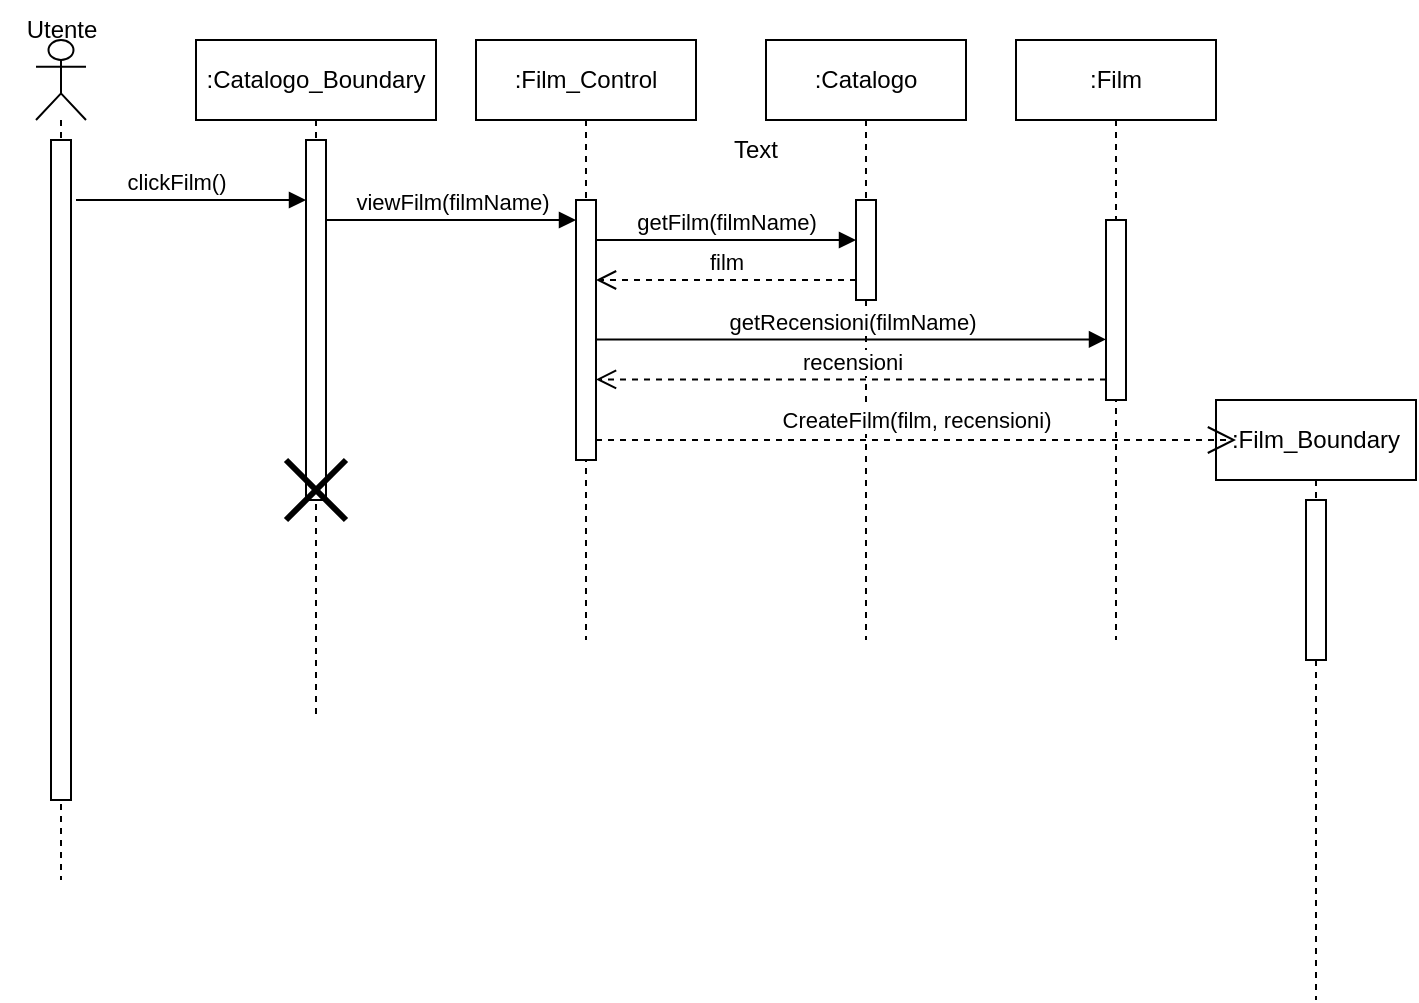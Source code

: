 <mxfile version="25.0.2">
  <diagram name="Page-1" id="2YBvvXClWsGukQMizWep">
    <mxGraphModel dx="1034" dy="511" grid="1" gridSize="10" guides="1" tooltips="1" connect="1" arrows="1" fold="1" page="1" pageScale="1" pageWidth="850" pageHeight="1100" math="0" shadow="0">
      <root>
        <mxCell id="0" />
        <mxCell id="1" parent="0" />
        <mxCell id="gqs00I4YRgpX0SxIWQAl-1" value="" style="shape=umlLifeline;perimeter=lifelinePerimeter;whiteSpace=wrap;html=1;container=1;dropTarget=0;collapsible=0;recursiveResize=0;outlineConnect=0;portConstraint=eastwest;newEdgeStyle={&quot;curved&quot;:0,&quot;rounded&quot;:0};participant=umlActor;" parent="1" vertex="1">
          <mxGeometry x="60" y="40" width="25" height="420" as="geometry" />
        </mxCell>
        <mxCell id="gqs00I4YRgpX0SxIWQAl-6" value="" style="html=1;points=[[0,0,0,0,5],[0,1,0,0,-5],[1,0,0,0,5],[1,1,0,0,-5]];perimeter=orthogonalPerimeter;outlineConnect=0;targetShapes=umlLifeline;portConstraint=eastwest;newEdgeStyle={&quot;curved&quot;:0,&quot;rounded&quot;:0};" parent="gqs00I4YRgpX0SxIWQAl-1" vertex="1">
          <mxGeometry x="7.5" y="50" width="10" height="330" as="geometry" />
        </mxCell>
        <mxCell id="gqs00I4YRgpX0SxIWQAl-2" value=":Film" style="shape=umlLifeline;perimeter=lifelinePerimeter;whiteSpace=wrap;html=1;container=1;dropTarget=0;collapsible=0;recursiveResize=0;outlineConnect=0;portConstraint=eastwest;newEdgeStyle={&quot;curved&quot;:0,&quot;rounded&quot;:0};" parent="1" vertex="1">
          <mxGeometry x="550" y="40" width="100" height="300" as="geometry" />
        </mxCell>
        <mxCell id="gqs00I4YRgpX0SxIWQAl-17" value="" style="html=1;points=[[0,0,0,0,5],[0,1,0,0,-5],[1,0,0,0,5],[1,1,0,0,-5]];perimeter=orthogonalPerimeter;outlineConnect=0;targetShapes=umlLifeline;portConstraint=eastwest;newEdgeStyle={&quot;curved&quot;:0,&quot;rounded&quot;:0};" parent="gqs00I4YRgpX0SxIWQAl-2" vertex="1">
          <mxGeometry x="45" y="90" width="10" height="90" as="geometry" />
        </mxCell>
        <mxCell id="gqs00I4YRgpX0SxIWQAl-4" value=":Film_Control" style="shape=umlLifeline;perimeter=lifelinePerimeter;whiteSpace=wrap;html=1;container=1;dropTarget=0;collapsible=0;recursiveResize=0;outlineConnect=0;portConstraint=eastwest;newEdgeStyle={&quot;curved&quot;:0,&quot;rounded&quot;:0};" parent="1" vertex="1">
          <mxGeometry x="280" y="40" width="110" height="300" as="geometry" />
        </mxCell>
        <mxCell id="gqs00I4YRgpX0SxIWQAl-9" value="" style="html=1;points=[[0,0,0,0,5],[0,1,0,0,-5],[1,0,0,0,5],[1,1,0,0,-5]];perimeter=orthogonalPerimeter;outlineConnect=0;targetShapes=umlLifeline;portConstraint=eastwest;newEdgeStyle={&quot;curved&quot;:0,&quot;rounded&quot;:0};" parent="gqs00I4YRgpX0SxIWQAl-4" vertex="1">
          <mxGeometry x="50" y="80" width="10" height="130" as="geometry" />
        </mxCell>
        <mxCell id="gqs00I4YRgpX0SxIWQAl-5" value=":Catalogo_Boundary" style="shape=umlLifeline;perimeter=lifelinePerimeter;whiteSpace=wrap;html=1;container=1;dropTarget=0;collapsible=0;recursiveResize=0;outlineConnect=0;portConstraint=eastwest;newEdgeStyle={&quot;curved&quot;:0,&quot;rounded&quot;:0};" parent="1" vertex="1">
          <mxGeometry x="140" y="40" width="120" height="340" as="geometry" />
        </mxCell>
        <mxCell id="gqs00I4YRgpX0SxIWQAl-7" value="" style="html=1;points=[[0,0,0,0,5],[0,1,0,0,-5],[1,0,0,0,5],[1,1,0,0,-5]];perimeter=orthogonalPerimeter;outlineConnect=0;targetShapes=umlLifeline;portConstraint=eastwest;newEdgeStyle={&quot;curved&quot;:0,&quot;rounded&quot;:0};" parent="gqs00I4YRgpX0SxIWQAl-5" vertex="1">
          <mxGeometry x="55" y="50" width="10" height="180" as="geometry" />
        </mxCell>
        <mxCell id="gqs00I4YRgpX0SxIWQAl-30" value="" style="shape=umlDestroy;whiteSpace=wrap;html=1;strokeWidth=3;targetShapes=umlLifeline;" parent="gqs00I4YRgpX0SxIWQAl-5" vertex="1">
          <mxGeometry x="45" y="210" width="30" height="30" as="geometry" />
        </mxCell>
        <mxCell id="gqs00I4YRgpX0SxIWQAl-8" value="clickFilm()" style="html=1;verticalAlign=bottom;endArrow=block;curved=0;rounded=0;" parent="1" target="gqs00I4YRgpX0SxIWQAl-7" edge="1">
          <mxGeometry x="-0.13" width="80" relative="1" as="geometry">
            <mxPoint x="80" y="120" as="sourcePoint" />
            <mxPoint x="160" y="120" as="targetPoint" />
            <mxPoint as="offset" />
          </mxGeometry>
        </mxCell>
        <mxCell id="gqs00I4YRgpX0SxIWQAl-10" value="viewFilm(filmName)" style="html=1;verticalAlign=bottom;endArrow=block;curved=0;rounded=0;" parent="1" source="gqs00I4YRgpX0SxIWQAl-7" target="gqs00I4YRgpX0SxIWQAl-9" edge="1">
          <mxGeometry width="80" relative="1" as="geometry">
            <mxPoint x="230" y="130" as="sourcePoint" />
            <mxPoint x="300" y="120" as="targetPoint" />
            <Array as="points">
              <mxPoint x="250" y="130" />
            </Array>
          </mxGeometry>
        </mxCell>
        <mxCell id="gqs00I4YRgpX0SxIWQAl-20" value=":Catalogo" style="shape=umlLifeline;perimeter=lifelinePerimeter;whiteSpace=wrap;html=1;container=1;dropTarget=0;collapsible=0;recursiveResize=0;outlineConnect=0;portConstraint=eastwest;newEdgeStyle={&quot;curved&quot;:0,&quot;rounded&quot;:0};" parent="1" vertex="1">
          <mxGeometry x="425" y="40" width="100" height="300" as="geometry" />
        </mxCell>
        <mxCell id="gqs00I4YRgpX0SxIWQAl-21" value="" style="html=1;points=[[0,0,0,0,5],[0,1,0,0,-5],[1,0,0,0,5],[1,1,0,0,-5]];perimeter=orthogonalPerimeter;outlineConnect=0;targetShapes=umlLifeline;portConstraint=eastwest;newEdgeStyle={&quot;curved&quot;:0,&quot;rounded&quot;:0};" parent="gqs00I4YRgpX0SxIWQAl-20" vertex="1">
          <mxGeometry x="45" y="80" width="10" height="50" as="geometry" />
        </mxCell>
        <mxCell id="gqs00I4YRgpX0SxIWQAl-22" value="getFilm(filmName)" style="html=1;verticalAlign=bottom;endArrow=block;curved=0;rounded=0;" parent="1" target="gqs00I4YRgpX0SxIWQAl-21" edge="1">
          <mxGeometry width="80" relative="1" as="geometry">
            <mxPoint x="340" y="140" as="sourcePoint" />
            <mxPoint x="465" y="140" as="targetPoint" />
          </mxGeometry>
        </mxCell>
        <mxCell id="gqs00I4YRgpX0SxIWQAl-23" value="film" style="html=1;verticalAlign=bottom;endArrow=open;dashed=1;endSize=8;curved=0;rounded=0;" parent="1" source="gqs00I4YRgpX0SxIWQAl-21" edge="1">
          <mxGeometry relative="1" as="geometry">
            <mxPoint x="485" y="160" as="sourcePoint" />
            <mxPoint x="340" y="160" as="targetPoint" />
          </mxGeometry>
        </mxCell>
        <mxCell id="gqs00I4YRgpX0SxIWQAl-24" value="getRecensioni(filmName)" style="html=1;verticalAlign=bottom;endArrow=block;curved=0;rounded=0;" parent="1" target="gqs00I4YRgpX0SxIWQAl-17" edge="1">
          <mxGeometry width="80" relative="1" as="geometry">
            <mxPoint x="340" y="189.72" as="sourcePoint" />
            <mxPoint x="485" y="189.72" as="targetPoint" />
          </mxGeometry>
        </mxCell>
        <mxCell id="gqs00I4YRgpX0SxIWQAl-26" value="recensioni" style="html=1;verticalAlign=bottom;endArrow=open;dashed=1;endSize=8;curved=0;rounded=0;" parent="1" edge="1">
          <mxGeometry relative="1" as="geometry">
            <mxPoint x="595.0" y="209.72" as="sourcePoint" />
            <mxPoint x="340" y="209.72" as="targetPoint" />
          </mxGeometry>
        </mxCell>
        <mxCell id="gqs00I4YRgpX0SxIWQAl-27" value=":Film_Boundary" style="shape=umlLifeline;perimeter=lifelinePerimeter;whiteSpace=wrap;html=1;container=1;dropTarget=0;collapsible=0;recursiveResize=0;outlineConnect=0;portConstraint=eastwest;newEdgeStyle={&quot;curved&quot;:0,&quot;rounded&quot;:0};" parent="1" vertex="1">
          <mxGeometry x="650" y="220" width="100" height="300" as="geometry" />
        </mxCell>
        <mxCell id="gqs00I4YRgpX0SxIWQAl-29" value="" style="html=1;points=[[0,0,0,0,5],[0,1,0,0,-5],[1,0,0,0,5],[1,1,0,0,-5]];perimeter=orthogonalPerimeter;outlineConnect=0;targetShapes=umlLifeline;portConstraint=eastwest;newEdgeStyle={&quot;curved&quot;:0,&quot;rounded&quot;:0};" parent="gqs00I4YRgpX0SxIWQAl-27" vertex="1">
          <mxGeometry x="45" y="50" width="10" height="80" as="geometry" />
        </mxCell>
        <mxCell id="KCKTgaGlRNXpbUZ3kqbI-1" value="CreateFilm(film, recensioni)" style="endArrow=open;endSize=12;dashed=1;html=1;rounded=0;" parent="1" source="gqs00I4YRgpX0SxIWQAl-9" edge="1">
          <mxGeometry y="10" width="160" relative="1" as="geometry">
            <mxPoint x="345" y="240" as="sourcePoint" />
            <mxPoint x="660" y="240" as="targetPoint" />
            <mxPoint as="offset" />
          </mxGeometry>
        </mxCell>
        <mxCell id="U1-n7gbLK0Uk885jhh_d-1" value="Text" style="text;html=1;align=center;verticalAlign=middle;whiteSpace=wrap;rounded=0;" vertex="1" parent="1">
          <mxGeometry x="390" y="80" width="60" height="30" as="geometry" />
        </mxCell>
        <mxCell id="U1-n7gbLK0Uk885jhh_d-2" value="Utente" style="text;html=1;align=center;verticalAlign=middle;whiteSpace=wrap;rounded=0;" vertex="1" parent="1">
          <mxGeometry x="42.5" y="20" width="60" height="30" as="geometry" />
        </mxCell>
      </root>
    </mxGraphModel>
  </diagram>
</mxfile>
